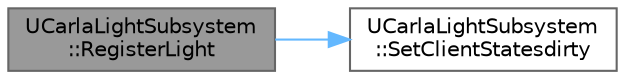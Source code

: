 digraph "UCarlaLightSubsystem::RegisterLight"
{
 // INTERACTIVE_SVG=YES
 // LATEX_PDF_SIZE
  bgcolor="transparent";
  edge [fontname=Helvetica,fontsize=10,labelfontname=Helvetica,labelfontsize=10];
  node [fontname=Helvetica,fontsize=10,shape=box,height=0.2,width=0.4];
  rankdir="LR";
  Node1 [id="Node000001",label="UCarlaLightSubsystem\l::RegisterLight",height=0.2,width=0.4,color="gray40", fillcolor="grey60", style="filled", fontcolor="black",tooltip=" "];
  Node1 -> Node2 [id="edge1_Node000001_Node000002",color="steelblue1",style="solid",tooltip=" "];
  Node2 [id="Node000002",label="UCarlaLightSubsystem\l::SetClientStatesdirty",height=0.2,width=0.4,color="grey40", fillcolor="white", style="filled",URL="$db/df0/classUCarlaLightSubsystem.html#a0ca84293d71eb112b8319d09c3ff2602",tooltip=" "];
}
